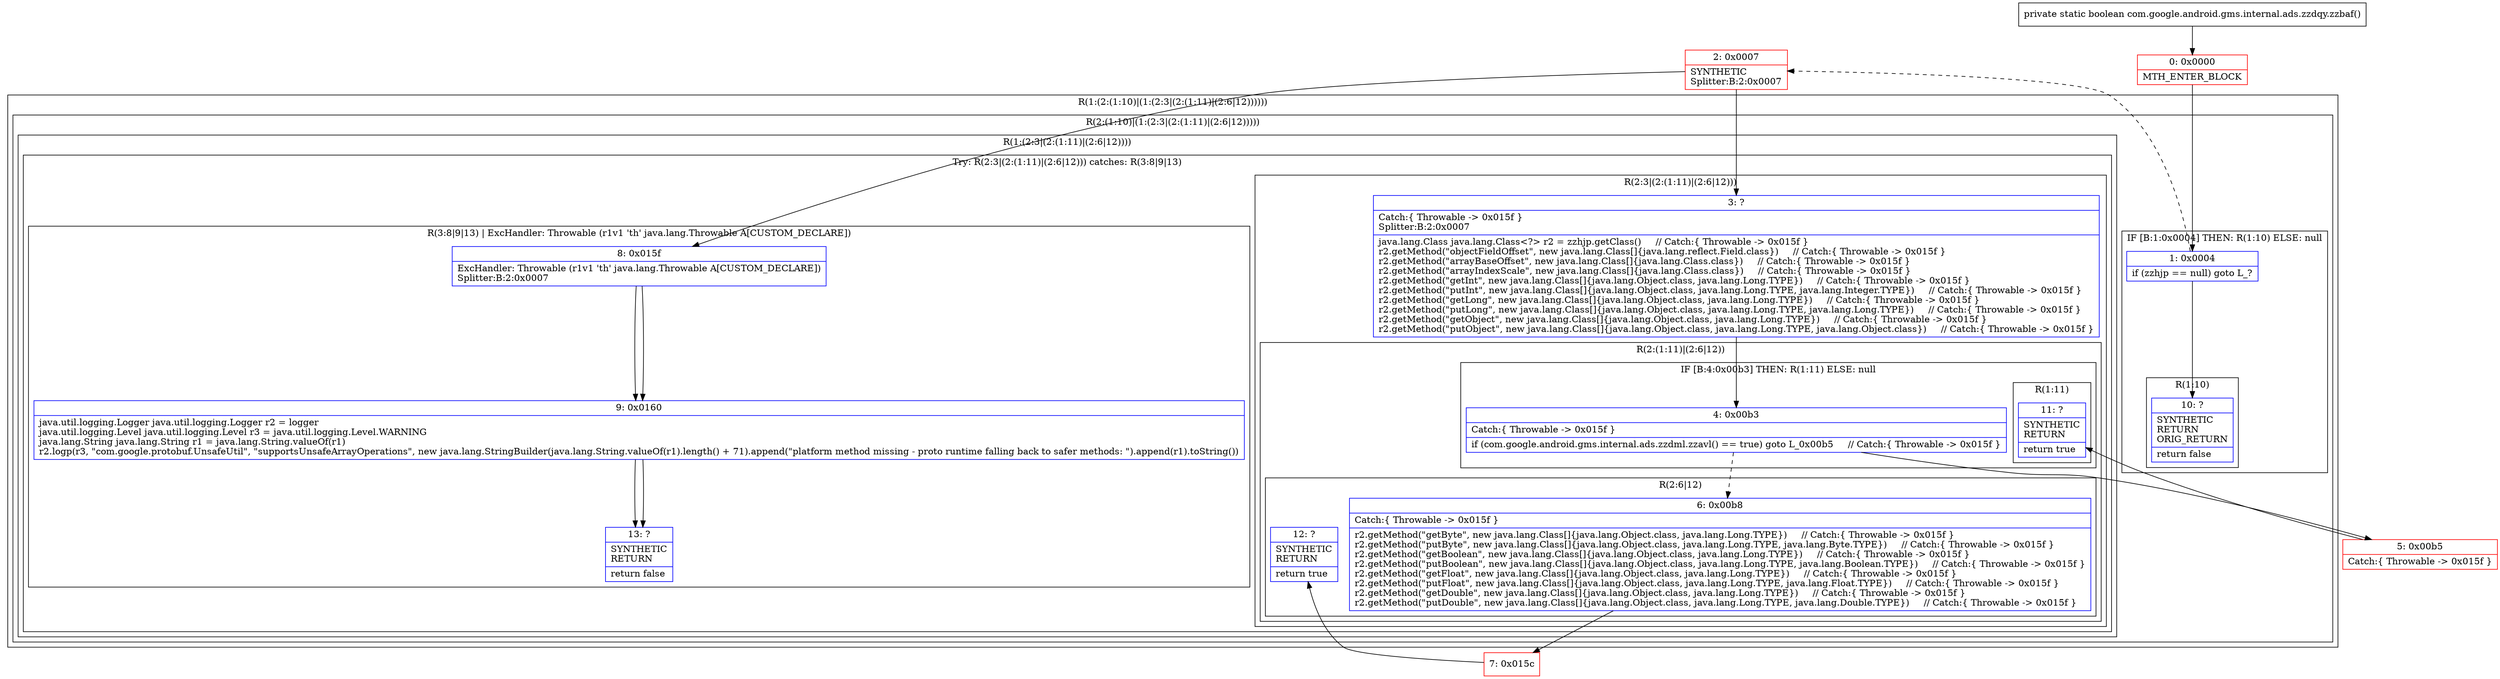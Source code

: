 digraph "CFG forcom.google.android.gms.internal.ads.zzdqy.zzbaf()Z" {
subgraph cluster_Region_2141180659 {
label = "R(1:(2:(1:10)|(1:(2:3|(2:(1:11)|(2:6|12))))))";
node [shape=record,color=blue];
subgraph cluster_Region_772534565 {
label = "R(2:(1:10)|(1:(2:3|(2:(1:11)|(2:6|12)))))";
node [shape=record,color=blue];
subgraph cluster_IfRegion_912261945 {
label = "IF [B:1:0x0004] THEN: R(1:10) ELSE: null";
node [shape=record,color=blue];
Node_1 [shape=record,label="{1\:\ 0x0004|if (zzhjp == null) goto L_?\l}"];
subgraph cluster_Region_1239301622 {
label = "R(1:10)";
node [shape=record,color=blue];
Node_10 [shape=record,label="{10\:\ ?|SYNTHETIC\lRETURN\lORIG_RETURN\l|return false\l}"];
}
}
subgraph cluster_Region_1222076020 {
label = "R(1:(2:3|(2:(1:11)|(2:6|12))))";
node [shape=record,color=blue];
subgraph cluster_TryCatchRegion_967058578 {
label = "Try: R(2:3|(2:(1:11)|(2:6|12))) catches: R(3:8|9|13)";
node [shape=record,color=blue];
subgraph cluster_Region_345347364 {
label = "R(2:3|(2:(1:11)|(2:6|12)))";
node [shape=record,color=blue];
Node_3 [shape=record,label="{3\:\ ?|Catch:\{ Throwable \-\> 0x015f \}\lSplitter:B:2:0x0007\l|java.lang.Class java.lang.Class\<?\> r2 = zzhjp.getClass()     \/\/ Catch:\{ Throwable \-\> 0x015f \}\lr2.getMethod(\"objectFieldOffset\", new java.lang.Class[]\{java.lang.reflect.Field.class\})     \/\/ Catch:\{ Throwable \-\> 0x015f \}\lr2.getMethod(\"arrayBaseOffset\", new java.lang.Class[]\{java.lang.Class.class\})     \/\/ Catch:\{ Throwable \-\> 0x015f \}\lr2.getMethod(\"arrayIndexScale\", new java.lang.Class[]\{java.lang.Class.class\})     \/\/ Catch:\{ Throwable \-\> 0x015f \}\lr2.getMethod(\"getInt\", new java.lang.Class[]\{java.lang.Object.class, java.lang.Long.TYPE\})     \/\/ Catch:\{ Throwable \-\> 0x015f \}\lr2.getMethod(\"putInt\", new java.lang.Class[]\{java.lang.Object.class, java.lang.Long.TYPE, java.lang.Integer.TYPE\})     \/\/ Catch:\{ Throwable \-\> 0x015f \}\lr2.getMethod(\"getLong\", new java.lang.Class[]\{java.lang.Object.class, java.lang.Long.TYPE\})     \/\/ Catch:\{ Throwable \-\> 0x015f \}\lr2.getMethod(\"putLong\", new java.lang.Class[]\{java.lang.Object.class, java.lang.Long.TYPE, java.lang.Long.TYPE\})     \/\/ Catch:\{ Throwable \-\> 0x015f \}\lr2.getMethod(\"getObject\", new java.lang.Class[]\{java.lang.Object.class, java.lang.Long.TYPE\})     \/\/ Catch:\{ Throwable \-\> 0x015f \}\lr2.getMethod(\"putObject\", new java.lang.Class[]\{java.lang.Object.class, java.lang.Long.TYPE, java.lang.Object.class\})     \/\/ Catch:\{ Throwable \-\> 0x015f \}\l}"];
subgraph cluster_Region_267096404 {
label = "R(2:(1:11)|(2:6|12))";
node [shape=record,color=blue];
subgraph cluster_IfRegion_937569490 {
label = "IF [B:4:0x00b3] THEN: R(1:11) ELSE: null";
node [shape=record,color=blue];
Node_4 [shape=record,label="{4\:\ 0x00b3|Catch:\{ Throwable \-\> 0x015f \}\l|if (com.google.android.gms.internal.ads.zzdml.zzavl() == true) goto L_0x00b5     \/\/ Catch:\{ Throwable \-\> 0x015f \}\l}"];
subgraph cluster_Region_1148520604 {
label = "R(1:11)";
node [shape=record,color=blue];
Node_11 [shape=record,label="{11\:\ ?|SYNTHETIC\lRETURN\l|return true\l}"];
}
}
subgraph cluster_Region_1977922340 {
label = "R(2:6|12)";
node [shape=record,color=blue];
Node_6 [shape=record,label="{6\:\ 0x00b8|Catch:\{ Throwable \-\> 0x015f \}\l|r2.getMethod(\"getByte\", new java.lang.Class[]\{java.lang.Object.class, java.lang.Long.TYPE\})     \/\/ Catch:\{ Throwable \-\> 0x015f \}\lr2.getMethod(\"putByte\", new java.lang.Class[]\{java.lang.Object.class, java.lang.Long.TYPE, java.lang.Byte.TYPE\})     \/\/ Catch:\{ Throwable \-\> 0x015f \}\lr2.getMethod(\"getBoolean\", new java.lang.Class[]\{java.lang.Object.class, java.lang.Long.TYPE\})     \/\/ Catch:\{ Throwable \-\> 0x015f \}\lr2.getMethod(\"putBoolean\", new java.lang.Class[]\{java.lang.Object.class, java.lang.Long.TYPE, java.lang.Boolean.TYPE\})     \/\/ Catch:\{ Throwable \-\> 0x015f \}\lr2.getMethod(\"getFloat\", new java.lang.Class[]\{java.lang.Object.class, java.lang.Long.TYPE\})     \/\/ Catch:\{ Throwable \-\> 0x015f \}\lr2.getMethod(\"putFloat\", new java.lang.Class[]\{java.lang.Object.class, java.lang.Long.TYPE, java.lang.Float.TYPE\})     \/\/ Catch:\{ Throwable \-\> 0x015f \}\lr2.getMethod(\"getDouble\", new java.lang.Class[]\{java.lang.Object.class, java.lang.Long.TYPE\})     \/\/ Catch:\{ Throwable \-\> 0x015f \}\lr2.getMethod(\"putDouble\", new java.lang.Class[]\{java.lang.Object.class, java.lang.Long.TYPE, java.lang.Double.TYPE\})     \/\/ Catch:\{ Throwable \-\> 0x015f \}\l}"];
Node_12 [shape=record,label="{12\:\ ?|SYNTHETIC\lRETURN\l|return true\l}"];
}
}
}
subgraph cluster_Region_1135220433 {
label = "R(3:8|9|13) | ExcHandler: Throwable (r1v1 'th' java.lang.Throwable A[CUSTOM_DECLARE])\l";
node [shape=record,color=blue];
Node_8 [shape=record,label="{8\:\ 0x015f|ExcHandler: Throwable (r1v1 'th' java.lang.Throwable A[CUSTOM_DECLARE])\lSplitter:B:2:0x0007\l}"];
Node_9 [shape=record,label="{9\:\ 0x0160|java.util.logging.Logger java.util.logging.Logger r2 = logger\ljava.util.logging.Level java.util.logging.Level r3 = java.util.logging.Level.WARNING\ljava.lang.String java.lang.String r1 = java.lang.String.valueOf(r1)\lr2.logp(r3, \"com.google.protobuf.UnsafeUtil\", \"supportsUnsafeArrayOperations\", new java.lang.StringBuilder(java.lang.String.valueOf(r1).length() + 71).append(\"platform method missing \- proto runtime falling back to safer methods: \").append(r1).toString())\l}"];
Node_13 [shape=record,label="{13\:\ ?|SYNTHETIC\lRETURN\l|return false\l}"];
}
}
}
}
}
subgraph cluster_Region_1135220433 {
label = "R(3:8|9|13) | ExcHandler: Throwable (r1v1 'th' java.lang.Throwable A[CUSTOM_DECLARE])\l";
node [shape=record,color=blue];
Node_8 [shape=record,label="{8\:\ 0x015f|ExcHandler: Throwable (r1v1 'th' java.lang.Throwable A[CUSTOM_DECLARE])\lSplitter:B:2:0x0007\l}"];
Node_9 [shape=record,label="{9\:\ 0x0160|java.util.logging.Logger java.util.logging.Logger r2 = logger\ljava.util.logging.Level java.util.logging.Level r3 = java.util.logging.Level.WARNING\ljava.lang.String java.lang.String r1 = java.lang.String.valueOf(r1)\lr2.logp(r3, \"com.google.protobuf.UnsafeUtil\", \"supportsUnsafeArrayOperations\", new java.lang.StringBuilder(java.lang.String.valueOf(r1).length() + 71).append(\"platform method missing \- proto runtime falling back to safer methods: \").append(r1).toString())\l}"];
Node_13 [shape=record,label="{13\:\ ?|SYNTHETIC\lRETURN\l|return false\l}"];
}
Node_0 [shape=record,color=red,label="{0\:\ 0x0000|MTH_ENTER_BLOCK\l}"];
Node_2 [shape=record,color=red,label="{2\:\ 0x0007|SYNTHETIC\lSplitter:B:2:0x0007\l}"];
Node_5 [shape=record,color=red,label="{5\:\ 0x00b5|Catch:\{ Throwable \-\> 0x015f \}\l}"];
Node_7 [shape=record,color=red,label="{7\:\ 0x015c}"];
MethodNode[shape=record,label="{private static boolean com.google.android.gms.internal.ads.zzdqy.zzbaf() }"];
MethodNode -> Node_0;
Node_1 -> Node_2[style=dashed];
Node_1 -> Node_10;
Node_3 -> Node_4;
Node_4 -> Node_5;
Node_4 -> Node_6[style=dashed];
Node_6 -> Node_7;
Node_8 -> Node_9;
Node_9 -> Node_13;
Node_8 -> Node_9;
Node_9 -> Node_13;
Node_0 -> Node_1;
Node_2 -> Node_3;
Node_2 -> Node_8;
Node_5 -> Node_11;
Node_7 -> Node_12;
}

